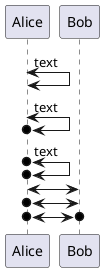 {
  "sha1": "8mv1czzz02irmrzvi2wtx40eysgj5ju",
  "insertion": {
    "when": "2024-05-30T20:48:21.466Z",
    "url": "https://forum.plantuml.net/13843/missing-arrowheads-in-sequence-diagram?show=13846#c13846",
    "user": "plantuml@gmail.com"
  }
}
@startuml
Alice <-> Alice : text
Alice <->o Alice : text
Alice o<->o Alice : text

Bob <-> Alice
Bob <->o Alice
Bob o<->o Alice
@enduml
